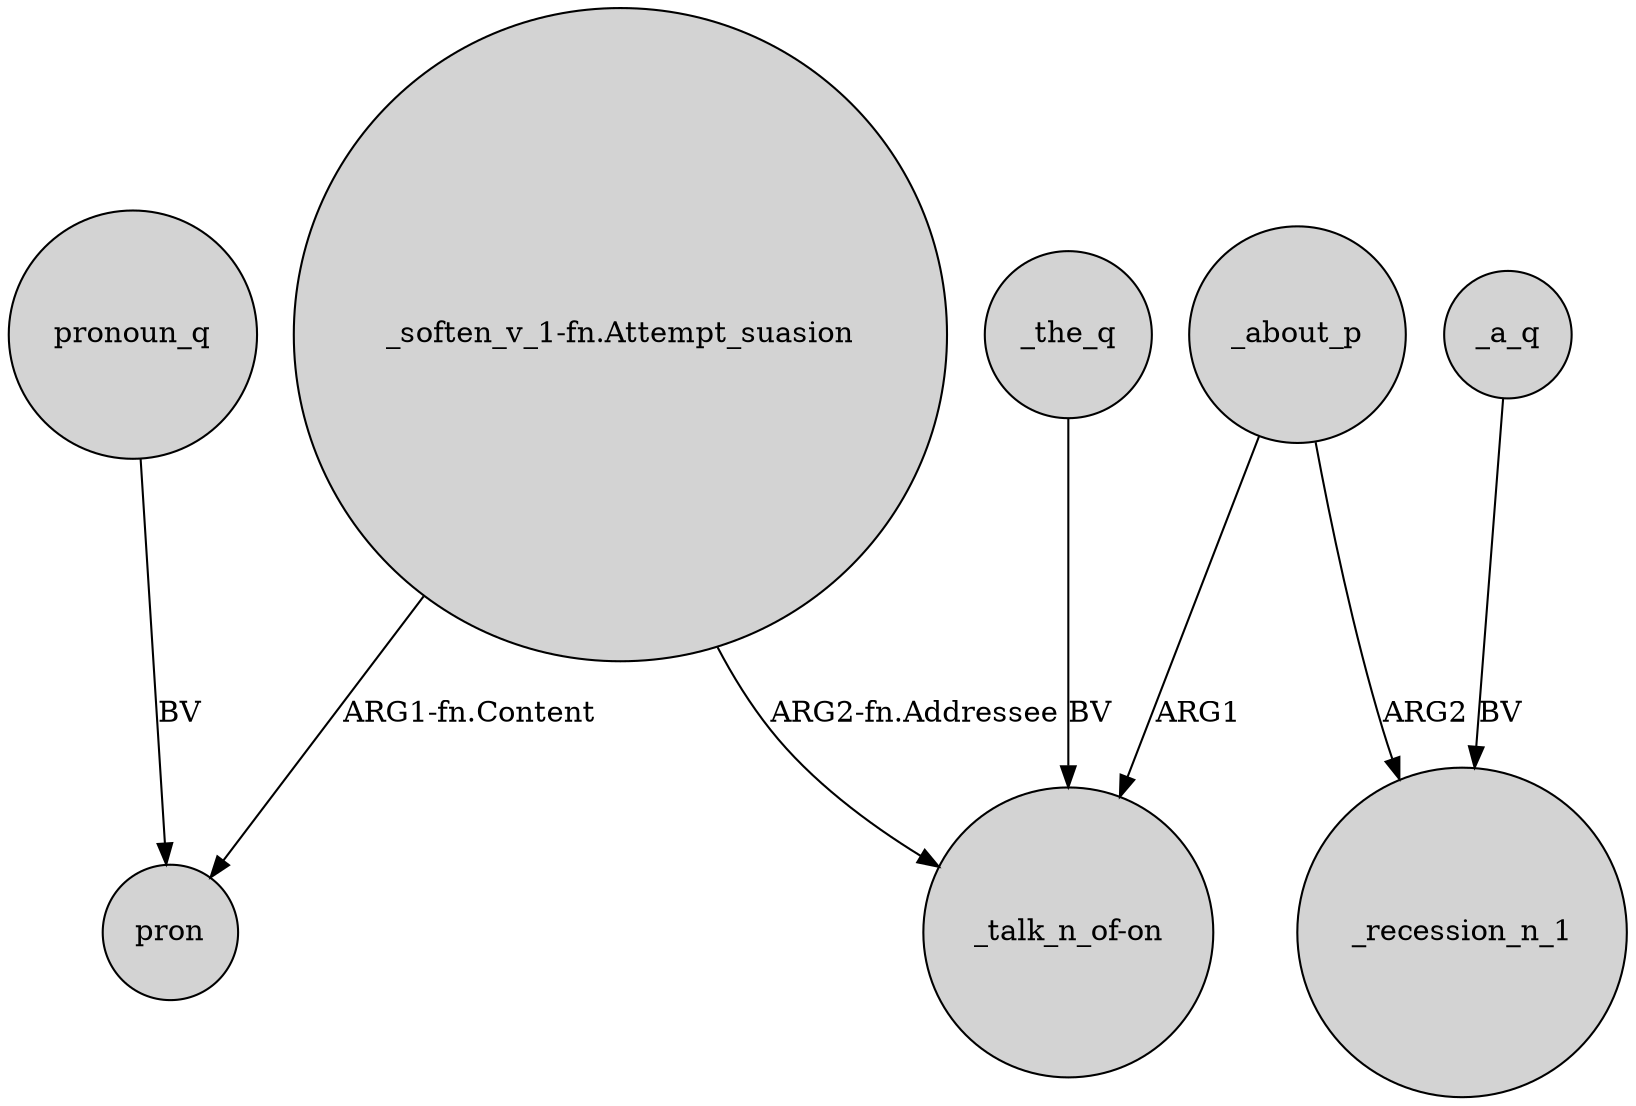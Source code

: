 digraph {
	node [shape=circle style=filled]
	"_soften_v_1-fn.Attempt_suasion" -> "_talk_n_of-on" [label="ARG2-fn.Addressee"]
	_the_q -> "_talk_n_of-on" [label=BV]
	_a_q -> _recession_n_1 [label=BV]
	pronoun_q -> pron [label=BV]
	_about_p -> "_talk_n_of-on" [label=ARG1]
	_about_p -> _recession_n_1 [label=ARG2]
	"_soften_v_1-fn.Attempt_suasion" -> pron [label="ARG1-fn.Content"]
}
